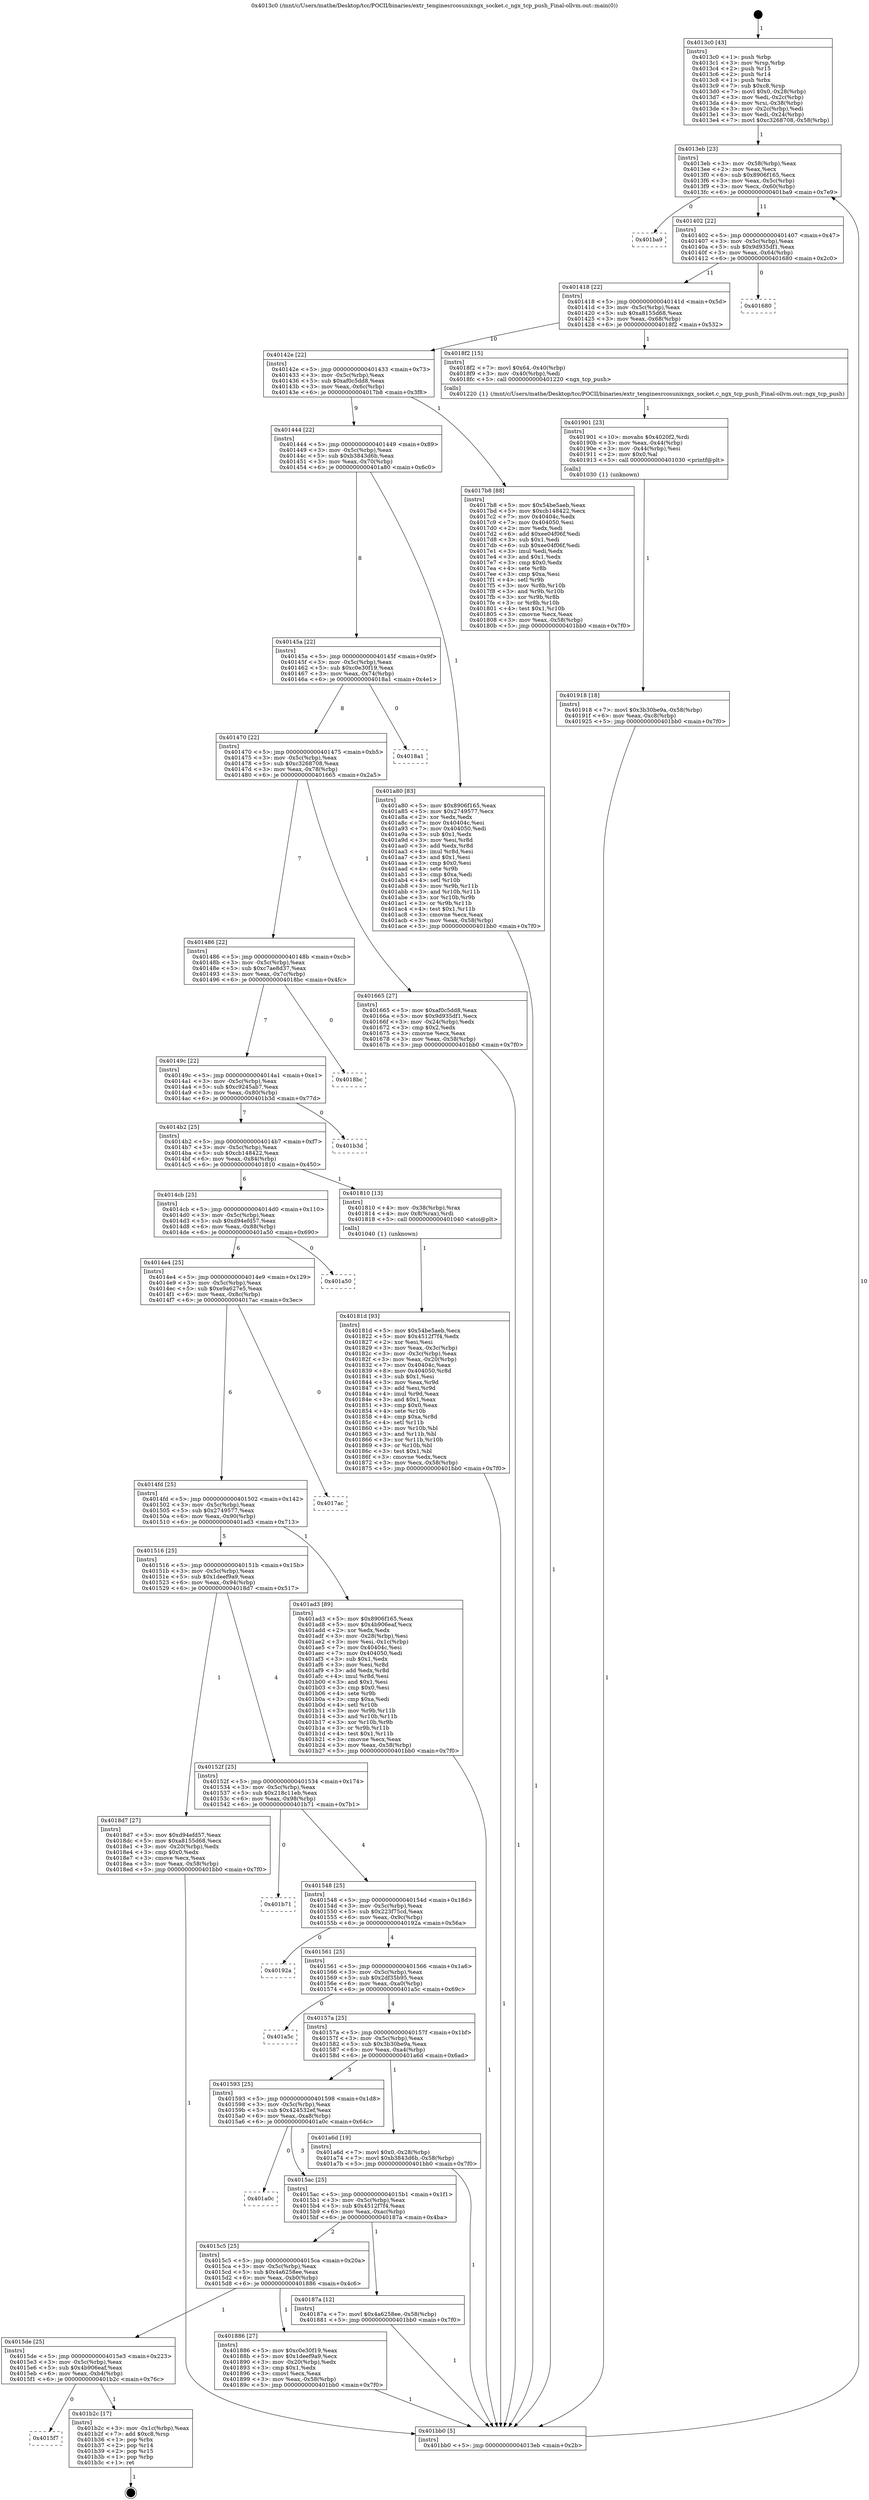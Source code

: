 digraph "0x4013c0" {
  label = "0x4013c0 (/mnt/c/Users/mathe/Desktop/tcc/POCII/binaries/extr_tenginesrcosunixngx_socket.c_ngx_tcp_push_Final-ollvm.out::main(0))"
  labelloc = "t"
  node[shape=record]

  Entry [label="",width=0.3,height=0.3,shape=circle,fillcolor=black,style=filled]
  "0x4013eb" [label="{
     0x4013eb [23]\l
     | [instrs]\l
     &nbsp;&nbsp;0x4013eb \<+3\>: mov -0x58(%rbp),%eax\l
     &nbsp;&nbsp;0x4013ee \<+2\>: mov %eax,%ecx\l
     &nbsp;&nbsp;0x4013f0 \<+6\>: sub $0x8906f165,%ecx\l
     &nbsp;&nbsp;0x4013f6 \<+3\>: mov %eax,-0x5c(%rbp)\l
     &nbsp;&nbsp;0x4013f9 \<+3\>: mov %ecx,-0x60(%rbp)\l
     &nbsp;&nbsp;0x4013fc \<+6\>: je 0000000000401ba9 \<main+0x7e9\>\l
  }"]
  "0x401ba9" [label="{
     0x401ba9\l
  }", style=dashed]
  "0x401402" [label="{
     0x401402 [22]\l
     | [instrs]\l
     &nbsp;&nbsp;0x401402 \<+5\>: jmp 0000000000401407 \<main+0x47\>\l
     &nbsp;&nbsp;0x401407 \<+3\>: mov -0x5c(%rbp),%eax\l
     &nbsp;&nbsp;0x40140a \<+5\>: sub $0x9d935df1,%eax\l
     &nbsp;&nbsp;0x40140f \<+3\>: mov %eax,-0x64(%rbp)\l
     &nbsp;&nbsp;0x401412 \<+6\>: je 0000000000401680 \<main+0x2c0\>\l
  }"]
  Exit [label="",width=0.3,height=0.3,shape=circle,fillcolor=black,style=filled,peripheries=2]
  "0x401680" [label="{
     0x401680\l
  }", style=dashed]
  "0x401418" [label="{
     0x401418 [22]\l
     | [instrs]\l
     &nbsp;&nbsp;0x401418 \<+5\>: jmp 000000000040141d \<main+0x5d\>\l
     &nbsp;&nbsp;0x40141d \<+3\>: mov -0x5c(%rbp),%eax\l
     &nbsp;&nbsp;0x401420 \<+5\>: sub $0xa8155d68,%eax\l
     &nbsp;&nbsp;0x401425 \<+3\>: mov %eax,-0x68(%rbp)\l
     &nbsp;&nbsp;0x401428 \<+6\>: je 00000000004018f2 \<main+0x532\>\l
  }"]
  "0x4015f7" [label="{
     0x4015f7\l
  }", style=dashed]
  "0x4018f2" [label="{
     0x4018f2 [15]\l
     | [instrs]\l
     &nbsp;&nbsp;0x4018f2 \<+7\>: movl $0x64,-0x40(%rbp)\l
     &nbsp;&nbsp;0x4018f9 \<+3\>: mov -0x40(%rbp),%edi\l
     &nbsp;&nbsp;0x4018fc \<+5\>: call 0000000000401220 \<ngx_tcp_push\>\l
     | [calls]\l
     &nbsp;&nbsp;0x401220 \{1\} (/mnt/c/Users/mathe/Desktop/tcc/POCII/binaries/extr_tenginesrcosunixngx_socket.c_ngx_tcp_push_Final-ollvm.out::ngx_tcp_push)\l
  }"]
  "0x40142e" [label="{
     0x40142e [22]\l
     | [instrs]\l
     &nbsp;&nbsp;0x40142e \<+5\>: jmp 0000000000401433 \<main+0x73\>\l
     &nbsp;&nbsp;0x401433 \<+3\>: mov -0x5c(%rbp),%eax\l
     &nbsp;&nbsp;0x401436 \<+5\>: sub $0xaf0c5dd8,%eax\l
     &nbsp;&nbsp;0x40143b \<+3\>: mov %eax,-0x6c(%rbp)\l
     &nbsp;&nbsp;0x40143e \<+6\>: je 00000000004017b8 \<main+0x3f8\>\l
  }"]
  "0x401b2c" [label="{
     0x401b2c [17]\l
     | [instrs]\l
     &nbsp;&nbsp;0x401b2c \<+3\>: mov -0x1c(%rbp),%eax\l
     &nbsp;&nbsp;0x401b2f \<+7\>: add $0xc8,%rsp\l
     &nbsp;&nbsp;0x401b36 \<+1\>: pop %rbx\l
     &nbsp;&nbsp;0x401b37 \<+2\>: pop %r14\l
     &nbsp;&nbsp;0x401b39 \<+2\>: pop %r15\l
     &nbsp;&nbsp;0x401b3b \<+1\>: pop %rbp\l
     &nbsp;&nbsp;0x401b3c \<+1\>: ret\l
  }"]
  "0x4017b8" [label="{
     0x4017b8 [88]\l
     | [instrs]\l
     &nbsp;&nbsp;0x4017b8 \<+5\>: mov $0x54be5aeb,%eax\l
     &nbsp;&nbsp;0x4017bd \<+5\>: mov $0xcb148422,%ecx\l
     &nbsp;&nbsp;0x4017c2 \<+7\>: mov 0x40404c,%edx\l
     &nbsp;&nbsp;0x4017c9 \<+7\>: mov 0x404050,%esi\l
     &nbsp;&nbsp;0x4017d0 \<+2\>: mov %edx,%edi\l
     &nbsp;&nbsp;0x4017d2 \<+6\>: add $0xee04f06f,%edi\l
     &nbsp;&nbsp;0x4017d8 \<+3\>: sub $0x1,%edi\l
     &nbsp;&nbsp;0x4017db \<+6\>: sub $0xee04f06f,%edi\l
     &nbsp;&nbsp;0x4017e1 \<+3\>: imul %edi,%edx\l
     &nbsp;&nbsp;0x4017e4 \<+3\>: and $0x1,%edx\l
     &nbsp;&nbsp;0x4017e7 \<+3\>: cmp $0x0,%edx\l
     &nbsp;&nbsp;0x4017ea \<+4\>: sete %r8b\l
     &nbsp;&nbsp;0x4017ee \<+3\>: cmp $0xa,%esi\l
     &nbsp;&nbsp;0x4017f1 \<+4\>: setl %r9b\l
     &nbsp;&nbsp;0x4017f5 \<+3\>: mov %r8b,%r10b\l
     &nbsp;&nbsp;0x4017f8 \<+3\>: and %r9b,%r10b\l
     &nbsp;&nbsp;0x4017fb \<+3\>: xor %r9b,%r8b\l
     &nbsp;&nbsp;0x4017fe \<+3\>: or %r8b,%r10b\l
     &nbsp;&nbsp;0x401801 \<+4\>: test $0x1,%r10b\l
     &nbsp;&nbsp;0x401805 \<+3\>: cmovne %ecx,%eax\l
     &nbsp;&nbsp;0x401808 \<+3\>: mov %eax,-0x58(%rbp)\l
     &nbsp;&nbsp;0x40180b \<+5\>: jmp 0000000000401bb0 \<main+0x7f0\>\l
  }"]
  "0x401444" [label="{
     0x401444 [22]\l
     | [instrs]\l
     &nbsp;&nbsp;0x401444 \<+5\>: jmp 0000000000401449 \<main+0x89\>\l
     &nbsp;&nbsp;0x401449 \<+3\>: mov -0x5c(%rbp),%eax\l
     &nbsp;&nbsp;0x40144c \<+5\>: sub $0xb3843d6b,%eax\l
     &nbsp;&nbsp;0x401451 \<+3\>: mov %eax,-0x70(%rbp)\l
     &nbsp;&nbsp;0x401454 \<+6\>: je 0000000000401a80 \<main+0x6c0\>\l
  }"]
  "0x401918" [label="{
     0x401918 [18]\l
     | [instrs]\l
     &nbsp;&nbsp;0x401918 \<+7\>: movl $0x3b30be9a,-0x58(%rbp)\l
     &nbsp;&nbsp;0x40191f \<+6\>: mov %eax,-0xc8(%rbp)\l
     &nbsp;&nbsp;0x401925 \<+5\>: jmp 0000000000401bb0 \<main+0x7f0\>\l
  }"]
  "0x401a80" [label="{
     0x401a80 [83]\l
     | [instrs]\l
     &nbsp;&nbsp;0x401a80 \<+5\>: mov $0x8906f165,%eax\l
     &nbsp;&nbsp;0x401a85 \<+5\>: mov $0x2749577,%ecx\l
     &nbsp;&nbsp;0x401a8a \<+2\>: xor %edx,%edx\l
     &nbsp;&nbsp;0x401a8c \<+7\>: mov 0x40404c,%esi\l
     &nbsp;&nbsp;0x401a93 \<+7\>: mov 0x404050,%edi\l
     &nbsp;&nbsp;0x401a9a \<+3\>: sub $0x1,%edx\l
     &nbsp;&nbsp;0x401a9d \<+3\>: mov %esi,%r8d\l
     &nbsp;&nbsp;0x401aa0 \<+3\>: add %edx,%r8d\l
     &nbsp;&nbsp;0x401aa3 \<+4\>: imul %r8d,%esi\l
     &nbsp;&nbsp;0x401aa7 \<+3\>: and $0x1,%esi\l
     &nbsp;&nbsp;0x401aaa \<+3\>: cmp $0x0,%esi\l
     &nbsp;&nbsp;0x401aad \<+4\>: sete %r9b\l
     &nbsp;&nbsp;0x401ab1 \<+3\>: cmp $0xa,%edi\l
     &nbsp;&nbsp;0x401ab4 \<+4\>: setl %r10b\l
     &nbsp;&nbsp;0x401ab8 \<+3\>: mov %r9b,%r11b\l
     &nbsp;&nbsp;0x401abb \<+3\>: and %r10b,%r11b\l
     &nbsp;&nbsp;0x401abe \<+3\>: xor %r10b,%r9b\l
     &nbsp;&nbsp;0x401ac1 \<+3\>: or %r9b,%r11b\l
     &nbsp;&nbsp;0x401ac4 \<+4\>: test $0x1,%r11b\l
     &nbsp;&nbsp;0x401ac8 \<+3\>: cmovne %ecx,%eax\l
     &nbsp;&nbsp;0x401acb \<+3\>: mov %eax,-0x58(%rbp)\l
     &nbsp;&nbsp;0x401ace \<+5\>: jmp 0000000000401bb0 \<main+0x7f0\>\l
  }"]
  "0x40145a" [label="{
     0x40145a [22]\l
     | [instrs]\l
     &nbsp;&nbsp;0x40145a \<+5\>: jmp 000000000040145f \<main+0x9f\>\l
     &nbsp;&nbsp;0x40145f \<+3\>: mov -0x5c(%rbp),%eax\l
     &nbsp;&nbsp;0x401462 \<+5\>: sub $0xc0e30f19,%eax\l
     &nbsp;&nbsp;0x401467 \<+3\>: mov %eax,-0x74(%rbp)\l
     &nbsp;&nbsp;0x40146a \<+6\>: je 00000000004018a1 \<main+0x4e1\>\l
  }"]
  "0x401901" [label="{
     0x401901 [23]\l
     | [instrs]\l
     &nbsp;&nbsp;0x401901 \<+10\>: movabs $0x4020f2,%rdi\l
     &nbsp;&nbsp;0x40190b \<+3\>: mov %eax,-0x44(%rbp)\l
     &nbsp;&nbsp;0x40190e \<+3\>: mov -0x44(%rbp),%esi\l
     &nbsp;&nbsp;0x401911 \<+2\>: mov $0x0,%al\l
     &nbsp;&nbsp;0x401913 \<+5\>: call 0000000000401030 \<printf@plt\>\l
     | [calls]\l
     &nbsp;&nbsp;0x401030 \{1\} (unknown)\l
  }"]
  "0x4018a1" [label="{
     0x4018a1\l
  }", style=dashed]
  "0x401470" [label="{
     0x401470 [22]\l
     | [instrs]\l
     &nbsp;&nbsp;0x401470 \<+5\>: jmp 0000000000401475 \<main+0xb5\>\l
     &nbsp;&nbsp;0x401475 \<+3\>: mov -0x5c(%rbp),%eax\l
     &nbsp;&nbsp;0x401478 \<+5\>: sub $0xc3268708,%eax\l
     &nbsp;&nbsp;0x40147d \<+3\>: mov %eax,-0x78(%rbp)\l
     &nbsp;&nbsp;0x401480 \<+6\>: je 0000000000401665 \<main+0x2a5\>\l
  }"]
  "0x4015de" [label="{
     0x4015de [25]\l
     | [instrs]\l
     &nbsp;&nbsp;0x4015de \<+5\>: jmp 00000000004015e3 \<main+0x223\>\l
     &nbsp;&nbsp;0x4015e3 \<+3\>: mov -0x5c(%rbp),%eax\l
     &nbsp;&nbsp;0x4015e6 \<+5\>: sub $0x4b906eaf,%eax\l
     &nbsp;&nbsp;0x4015eb \<+6\>: mov %eax,-0xb4(%rbp)\l
     &nbsp;&nbsp;0x4015f1 \<+6\>: je 0000000000401b2c \<main+0x76c\>\l
  }"]
  "0x401665" [label="{
     0x401665 [27]\l
     | [instrs]\l
     &nbsp;&nbsp;0x401665 \<+5\>: mov $0xaf0c5dd8,%eax\l
     &nbsp;&nbsp;0x40166a \<+5\>: mov $0x9d935df1,%ecx\l
     &nbsp;&nbsp;0x40166f \<+3\>: mov -0x24(%rbp),%edx\l
     &nbsp;&nbsp;0x401672 \<+3\>: cmp $0x2,%edx\l
     &nbsp;&nbsp;0x401675 \<+3\>: cmovne %ecx,%eax\l
     &nbsp;&nbsp;0x401678 \<+3\>: mov %eax,-0x58(%rbp)\l
     &nbsp;&nbsp;0x40167b \<+5\>: jmp 0000000000401bb0 \<main+0x7f0\>\l
  }"]
  "0x401486" [label="{
     0x401486 [22]\l
     | [instrs]\l
     &nbsp;&nbsp;0x401486 \<+5\>: jmp 000000000040148b \<main+0xcb\>\l
     &nbsp;&nbsp;0x40148b \<+3\>: mov -0x5c(%rbp),%eax\l
     &nbsp;&nbsp;0x40148e \<+5\>: sub $0xc7ae8d37,%eax\l
     &nbsp;&nbsp;0x401493 \<+3\>: mov %eax,-0x7c(%rbp)\l
     &nbsp;&nbsp;0x401496 \<+6\>: je 00000000004018bc \<main+0x4fc\>\l
  }"]
  "0x401bb0" [label="{
     0x401bb0 [5]\l
     | [instrs]\l
     &nbsp;&nbsp;0x401bb0 \<+5\>: jmp 00000000004013eb \<main+0x2b\>\l
  }"]
  "0x4013c0" [label="{
     0x4013c0 [43]\l
     | [instrs]\l
     &nbsp;&nbsp;0x4013c0 \<+1\>: push %rbp\l
     &nbsp;&nbsp;0x4013c1 \<+3\>: mov %rsp,%rbp\l
     &nbsp;&nbsp;0x4013c4 \<+2\>: push %r15\l
     &nbsp;&nbsp;0x4013c6 \<+2\>: push %r14\l
     &nbsp;&nbsp;0x4013c8 \<+1\>: push %rbx\l
     &nbsp;&nbsp;0x4013c9 \<+7\>: sub $0xc8,%rsp\l
     &nbsp;&nbsp;0x4013d0 \<+7\>: movl $0x0,-0x28(%rbp)\l
     &nbsp;&nbsp;0x4013d7 \<+3\>: mov %edi,-0x2c(%rbp)\l
     &nbsp;&nbsp;0x4013da \<+4\>: mov %rsi,-0x38(%rbp)\l
     &nbsp;&nbsp;0x4013de \<+3\>: mov -0x2c(%rbp),%edi\l
     &nbsp;&nbsp;0x4013e1 \<+3\>: mov %edi,-0x24(%rbp)\l
     &nbsp;&nbsp;0x4013e4 \<+7\>: movl $0xc3268708,-0x58(%rbp)\l
  }"]
  "0x401886" [label="{
     0x401886 [27]\l
     | [instrs]\l
     &nbsp;&nbsp;0x401886 \<+5\>: mov $0xc0e30f19,%eax\l
     &nbsp;&nbsp;0x40188b \<+5\>: mov $0x1deef9a9,%ecx\l
     &nbsp;&nbsp;0x401890 \<+3\>: mov -0x20(%rbp),%edx\l
     &nbsp;&nbsp;0x401893 \<+3\>: cmp $0x1,%edx\l
     &nbsp;&nbsp;0x401896 \<+3\>: cmovl %ecx,%eax\l
     &nbsp;&nbsp;0x401899 \<+3\>: mov %eax,-0x58(%rbp)\l
     &nbsp;&nbsp;0x40189c \<+5\>: jmp 0000000000401bb0 \<main+0x7f0\>\l
  }"]
  "0x4018bc" [label="{
     0x4018bc\l
  }", style=dashed]
  "0x40149c" [label="{
     0x40149c [22]\l
     | [instrs]\l
     &nbsp;&nbsp;0x40149c \<+5\>: jmp 00000000004014a1 \<main+0xe1\>\l
     &nbsp;&nbsp;0x4014a1 \<+3\>: mov -0x5c(%rbp),%eax\l
     &nbsp;&nbsp;0x4014a4 \<+5\>: sub $0xc9245ab7,%eax\l
     &nbsp;&nbsp;0x4014a9 \<+3\>: mov %eax,-0x80(%rbp)\l
     &nbsp;&nbsp;0x4014ac \<+6\>: je 0000000000401b3d \<main+0x77d\>\l
  }"]
  "0x4015c5" [label="{
     0x4015c5 [25]\l
     | [instrs]\l
     &nbsp;&nbsp;0x4015c5 \<+5\>: jmp 00000000004015ca \<main+0x20a\>\l
     &nbsp;&nbsp;0x4015ca \<+3\>: mov -0x5c(%rbp),%eax\l
     &nbsp;&nbsp;0x4015cd \<+5\>: sub $0x4a6258ee,%eax\l
     &nbsp;&nbsp;0x4015d2 \<+6\>: mov %eax,-0xb0(%rbp)\l
     &nbsp;&nbsp;0x4015d8 \<+6\>: je 0000000000401886 \<main+0x4c6\>\l
  }"]
  "0x401b3d" [label="{
     0x401b3d\l
  }", style=dashed]
  "0x4014b2" [label="{
     0x4014b2 [25]\l
     | [instrs]\l
     &nbsp;&nbsp;0x4014b2 \<+5\>: jmp 00000000004014b7 \<main+0xf7\>\l
     &nbsp;&nbsp;0x4014b7 \<+3\>: mov -0x5c(%rbp),%eax\l
     &nbsp;&nbsp;0x4014ba \<+5\>: sub $0xcb148422,%eax\l
     &nbsp;&nbsp;0x4014bf \<+6\>: mov %eax,-0x84(%rbp)\l
     &nbsp;&nbsp;0x4014c5 \<+6\>: je 0000000000401810 \<main+0x450\>\l
  }"]
  "0x40187a" [label="{
     0x40187a [12]\l
     | [instrs]\l
     &nbsp;&nbsp;0x40187a \<+7\>: movl $0x4a6258ee,-0x58(%rbp)\l
     &nbsp;&nbsp;0x401881 \<+5\>: jmp 0000000000401bb0 \<main+0x7f0\>\l
  }"]
  "0x401810" [label="{
     0x401810 [13]\l
     | [instrs]\l
     &nbsp;&nbsp;0x401810 \<+4\>: mov -0x38(%rbp),%rax\l
     &nbsp;&nbsp;0x401814 \<+4\>: mov 0x8(%rax),%rdi\l
     &nbsp;&nbsp;0x401818 \<+5\>: call 0000000000401040 \<atoi@plt\>\l
     | [calls]\l
     &nbsp;&nbsp;0x401040 \{1\} (unknown)\l
  }"]
  "0x4014cb" [label="{
     0x4014cb [25]\l
     | [instrs]\l
     &nbsp;&nbsp;0x4014cb \<+5\>: jmp 00000000004014d0 \<main+0x110\>\l
     &nbsp;&nbsp;0x4014d0 \<+3\>: mov -0x5c(%rbp),%eax\l
     &nbsp;&nbsp;0x4014d3 \<+5\>: sub $0xd94efd57,%eax\l
     &nbsp;&nbsp;0x4014d8 \<+6\>: mov %eax,-0x88(%rbp)\l
     &nbsp;&nbsp;0x4014de \<+6\>: je 0000000000401a50 \<main+0x690\>\l
  }"]
  "0x40181d" [label="{
     0x40181d [93]\l
     | [instrs]\l
     &nbsp;&nbsp;0x40181d \<+5\>: mov $0x54be5aeb,%ecx\l
     &nbsp;&nbsp;0x401822 \<+5\>: mov $0x4512f7f4,%edx\l
     &nbsp;&nbsp;0x401827 \<+2\>: xor %esi,%esi\l
     &nbsp;&nbsp;0x401829 \<+3\>: mov %eax,-0x3c(%rbp)\l
     &nbsp;&nbsp;0x40182c \<+3\>: mov -0x3c(%rbp),%eax\l
     &nbsp;&nbsp;0x40182f \<+3\>: mov %eax,-0x20(%rbp)\l
     &nbsp;&nbsp;0x401832 \<+7\>: mov 0x40404c,%eax\l
     &nbsp;&nbsp;0x401839 \<+8\>: mov 0x404050,%r8d\l
     &nbsp;&nbsp;0x401841 \<+3\>: sub $0x1,%esi\l
     &nbsp;&nbsp;0x401844 \<+3\>: mov %eax,%r9d\l
     &nbsp;&nbsp;0x401847 \<+3\>: add %esi,%r9d\l
     &nbsp;&nbsp;0x40184a \<+4\>: imul %r9d,%eax\l
     &nbsp;&nbsp;0x40184e \<+3\>: and $0x1,%eax\l
     &nbsp;&nbsp;0x401851 \<+3\>: cmp $0x0,%eax\l
     &nbsp;&nbsp;0x401854 \<+4\>: sete %r10b\l
     &nbsp;&nbsp;0x401858 \<+4\>: cmp $0xa,%r8d\l
     &nbsp;&nbsp;0x40185c \<+4\>: setl %r11b\l
     &nbsp;&nbsp;0x401860 \<+3\>: mov %r10b,%bl\l
     &nbsp;&nbsp;0x401863 \<+3\>: and %r11b,%bl\l
     &nbsp;&nbsp;0x401866 \<+3\>: xor %r11b,%r10b\l
     &nbsp;&nbsp;0x401869 \<+3\>: or %r10b,%bl\l
     &nbsp;&nbsp;0x40186c \<+3\>: test $0x1,%bl\l
     &nbsp;&nbsp;0x40186f \<+3\>: cmovne %edx,%ecx\l
     &nbsp;&nbsp;0x401872 \<+3\>: mov %ecx,-0x58(%rbp)\l
     &nbsp;&nbsp;0x401875 \<+5\>: jmp 0000000000401bb0 \<main+0x7f0\>\l
  }"]
  "0x4015ac" [label="{
     0x4015ac [25]\l
     | [instrs]\l
     &nbsp;&nbsp;0x4015ac \<+5\>: jmp 00000000004015b1 \<main+0x1f1\>\l
     &nbsp;&nbsp;0x4015b1 \<+3\>: mov -0x5c(%rbp),%eax\l
     &nbsp;&nbsp;0x4015b4 \<+5\>: sub $0x4512f7f4,%eax\l
     &nbsp;&nbsp;0x4015b9 \<+6\>: mov %eax,-0xac(%rbp)\l
     &nbsp;&nbsp;0x4015bf \<+6\>: je 000000000040187a \<main+0x4ba\>\l
  }"]
  "0x401a50" [label="{
     0x401a50\l
  }", style=dashed]
  "0x4014e4" [label="{
     0x4014e4 [25]\l
     | [instrs]\l
     &nbsp;&nbsp;0x4014e4 \<+5\>: jmp 00000000004014e9 \<main+0x129\>\l
     &nbsp;&nbsp;0x4014e9 \<+3\>: mov -0x5c(%rbp),%eax\l
     &nbsp;&nbsp;0x4014ec \<+5\>: sub $0xe9a627e5,%eax\l
     &nbsp;&nbsp;0x4014f1 \<+6\>: mov %eax,-0x8c(%rbp)\l
     &nbsp;&nbsp;0x4014f7 \<+6\>: je 00000000004017ac \<main+0x3ec\>\l
  }"]
  "0x401a0c" [label="{
     0x401a0c\l
  }", style=dashed]
  "0x4017ac" [label="{
     0x4017ac\l
  }", style=dashed]
  "0x4014fd" [label="{
     0x4014fd [25]\l
     | [instrs]\l
     &nbsp;&nbsp;0x4014fd \<+5\>: jmp 0000000000401502 \<main+0x142\>\l
     &nbsp;&nbsp;0x401502 \<+3\>: mov -0x5c(%rbp),%eax\l
     &nbsp;&nbsp;0x401505 \<+5\>: sub $0x2749577,%eax\l
     &nbsp;&nbsp;0x40150a \<+6\>: mov %eax,-0x90(%rbp)\l
     &nbsp;&nbsp;0x401510 \<+6\>: je 0000000000401ad3 \<main+0x713\>\l
  }"]
  "0x401593" [label="{
     0x401593 [25]\l
     | [instrs]\l
     &nbsp;&nbsp;0x401593 \<+5\>: jmp 0000000000401598 \<main+0x1d8\>\l
     &nbsp;&nbsp;0x401598 \<+3\>: mov -0x5c(%rbp),%eax\l
     &nbsp;&nbsp;0x40159b \<+5\>: sub $0x424532ef,%eax\l
     &nbsp;&nbsp;0x4015a0 \<+6\>: mov %eax,-0xa8(%rbp)\l
     &nbsp;&nbsp;0x4015a6 \<+6\>: je 0000000000401a0c \<main+0x64c\>\l
  }"]
  "0x401ad3" [label="{
     0x401ad3 [89]\l
     | [instrs]\l
     &nbsp;&nbsp;0x401ad3 \<+5\>: mov $0x8906f165,%eax\l
     &nbsp;&nbsp;0x401ad8 \<+5\>: mov $0x4b906eaf,%ecx\l
     &nbsp;&nbsp;0x401add \<+2\>: xor %edx,%edx\l
     &nbsp;&nbsp;0x401adf \<+3\>: mov -0x28(%rbp),%esi\l
     &nbsp;&nbsp;0x401ae2 \<+3\>: mov %esi,-0x1c(%rbp)\l
     &nbsp;&nbsp;0x401ae5 \<+7\>: mov 0x40404c,%esi\l
     &nbsp;&nbsp;0x401aec \<+7\>: mov 0x404050,%edi\l
     &nbsp;&nbsp;0x401af3 \<+3\>: sub $0x1,%edx\l
     &nbsp;&nbsp;0x401af6 \<+3\>: mov %esi,%r8d\l
     &nbsp;&nbsp;0x401af9 \<+3\>: add %edx,%r8d\l
     &nbsp;&nbsp;0x401afc \<+4\>: imul %r8d,%esi\l
     &nbsp;&nbsp;0x401b00 \<+3\>: and $0x1,%esi\l
     &nbsp;&nbsp;0x401b03 \<+3\>: cmp $0x0,%esi\l
     &nbsp;&nbsp;0x401b06 \<+4\>: sete %r9b\l
     &nbsp;&nbsp;0x401b0a \<+3\>: cmp $0xa,%edi\l
     &nbsp;&nbsp;0x401b0d \<+4\>: setl %r10b\l
     &nbsp;&nbsp;0x401b11 \<+3\>: mov %r9b,%r11b\l
     &nbsp;&nbsp;0x401b14 \<+3\>: and %r10b,%r11b\l
     &nbsp;&nbsp;0x401b17 \<+3\>: xor %r10b,%r9b\l
     &nbsp;&nbsp;0x401b1a \<+3\>: or %r9b,%r11b\l
     &nbsp;&nbsp;0x401b1d \<+4\>: test $0x1,%r11b\l
     &nbsp;&nbsp;0x401b21 \<+3\>: cmovne %ecx,%eax\l
     &nbsp;&nbsp;0x401b24 \<+3\>: mov %eax,-0x58(%rbp)\l
     &nbsp;&nbsp;0x401b27 \<+5\>: jmp 0000000000401bb0 \<main+0x7f0\>\l
  }"]
  "0x401516" [label="{
     0x401516 [25]\l
     | [instrs]\l
     &nbsp;&nbsp;0x401516 \<+5\>: jmp 000000000040151b \<main+0x15b\>\l
     &nbsp;&nbsp;0x40151b \<+3\>: mov -0x5c(%rbp),%eax\l
     &nbsp;&nbsp;0x40151e \<+5\>: sub $0x1deef9a9,%eax\l
     &nbsp;&nbsp;0x401523 \<+6\>: mov %eax,-0x94(%rbp)\l
     &nbsp;&nbsp;0x401529 \<+6\>: je 00000000004018d7 \<main+0x517\>\l
  }"]
  "0x401a6d" [label="{
     0x401a6d [19]\l
     | [instrs]\l
     &nbsp;&nbsp;0x401a6d \<+7\>: movl $0x0,-0x28(%rbp)\l
     &nbsp;&nbsp;0x401a74 \<+7\>: movl $0xb3843d6b,-0x58(%rbp)\l
     &nbsp;&nbsp;0x401a7b \<+5\>: jmp 0000000000401bb0 \<main+0x7f0\>\l
  }"]
  "0x4018d7" [label="{
     0x4018d7 [27]\l
     | [instrs]\l
     &nbsp;&nbsp;0x4018d7 \<+5\>: mov $0xd94efd57,%eax\l
     &nbsp;&nbsp;0x4018dc \<+5\>: mov $0xa8155d68,%ecx\l
     &nbsp;&nbsp;0x4018e1 \<+3\>: mov -0x20(%rbp),%edx\l
     &nbsp;&nbsp;0x4018e4 \<+3\>: cmp $0x0,%edx\l
     &nbsp;&nbsp;0x4018e7 \<+3\>: cmove %ecx,%eax\l
     &nbsp;&nbsp;0x4018ea \<+3\>: mov %eax,-0x58(%rbp)\l
     &nbsp;&nbsp;0x4018ed \<+5\>: jmp 0000000000401bb0 \<main+0x7f0\>\l
  }"]
  "0x40152f" [label="{
     0x40152f [25]\l
     | [instrs]\l
     &nbsp;&nbsp;0x40152f \<+5\>: jmp 0000000000401534 \<main+0x174\>\l
     &nbsp;&nbsp;0x401534 \<+3\>: mov -0x5c(%rbp),%eax\l
     &nbsp;&nbsp;0x401537 \<+5\>: sub $0x218c11eb,%eax\l
     &nbsp;&nbsp;0x40153c \<+6\>: mov %eax,-0x98(%rbp)\l
     &nbsp;&nbsp;0x401542 \<+6\>: je 0000000000401b71 \<main+0x7b1\>\l
  }"]
  "0x40157a" [label="{
     0x40157a [25]\l
     | [instrs]\l
     &nbsp;&nbsp;0x40157a \<+5\>: jmp 000000000040157f \<main+0x1bf\>\l
     &nbsp;&nbsp;0x40157f \<+3\>: mov -0x5c(%rbp),%eax\l
     &nbsp;&nbsp;0x401582 \<+5\>: sub $0x3b30be9a,%eax\l
     &nbsp;&nbsp;0x401587 \<+6\>: mov %eax,-0xa4(%rbp)\l
     &nbsp;&nbsp;0x40158d \<+6\>: je 0000000000401a6d \<main+0x6ad\>\l
  }"]
  "0x401b71" [label="{
     0x401b71\l
  }", style=dashed]
  "0x401548" [label="{
     0x401548 [25]\l
     | [instrs]\l
     &nbsp;&nbsp;0x401548 \<+5\>: jmp 000000000040154d \<main+0x18d\>\l
     &nbsp;&nbsp;0x40154d \<+3\>: mov -0x5c(%rbp),%eax\l
     &nbsp;&nbsp;0x401550 \<+5\>: sub $0x223f75cd,%eax\l
     &nbsp;&nbsp;0x401555 \<+6\>: mov %eax,-0x9c(%rbp)\l
     &nbsp;&nbsp;0x40155b \<+6\>: je 000000000040192a \<main+0x56a\>\l
  }"]
  "0x401a5c" [label="{
     0x401a5c\l
  }", style=dashed]
  "0x40192a" [label="{
     0x40192a\l
  }", style=dashed]
  "0x401561" [label="{
     0x401561 [25]\l
     | [instrs]\l
     &nbsp;&nbsp;0x401561 \<+5\>: jmp 0000000000401566 \<main+0x1a6\>\l
     &nbsp;&nbsp;0x401566 \<+3\>: mov -0x5c(%rbp),%eax\l
     &nbsp;&nbsp;0x401569 \<+5\>: sub $0x2df35b95,%eax\l
     &nbsp;&nbsp;0x40156e \<+6\>: mov %eax,-0xa0(%rbp)\l
     &nbsp;&nbsp;0x401574 \<+6\>: je 0000000000401a5c \<main+0x69c\>\l
  }"]
  Entry -> "0x4013c0" [label=" 1"]
  "0x4013eb" -> "0x401ba9" [label=" 0"]
  "0x4013eb" -> "0x401402" [label=" 11"]
  "0x401b2c" -> Exit [label=" 1"]
  "0x401402" -> "0x401680" [label=" 0"]
  "0x401402" -> "0x401418" [label=" 11"]
  "0x4015de" -> "0x4015f7" [label=" 0"]
  "0x401418" -> "0x4018f2" [label=" 1"]
  "0x401418" -> "0x40142e" [label=" 10"]
  "0x4015de" -> "0x401b2c" [label=" 1"]
  "0x40142e" -> "0x4017b8" [label=" 1"]
  "0x40142e" -> "0x401444" [label=" 9"]
  "0x401ad3" -> "0x401bb0" [label=" 1"]
  "0x401444" -> "0x401a80" [label=" 1"]
  "0x401444" -> "0x40145a" [label=" 8"]
  "0x401a80" -> "0x401bb0" [label=" 1"]
  "0x40145a" -> "0x4018a1" [label=" 0"]
  "0x40145a" -> "0x401470" [label=" 8"]
  "0x401a6d" -> "0x401bb0" [label=" 1"]
  "0x401470" -> "0x401665" [label=" 1"]
  "0x401470" -> "0x401486" [label=" 7"]
  "0x401665" -> "0x401bb0" [label=" 1"]
  "0x4013c0" -> "0x4013eb" [label=" 1"]
  "0x401bb0" -> "0x4013eb" [label=" 10"]
  "0x4017b8" -> "0x401bb0" [label=" 1"]
  "0x401918" -> "0x401bb0" [label=" 1"]
  "0x401486" -> "0x4018bc" [label=" 0"]
  "0x401486" -> "0x40149c" [label=" 7"]
  "0x401901" -> "0x401918" [label=" 1"]
  "0x40149c" -> "0x401b3d" [label=" 0"]
  "0x40149c" -> "0x4014b2" [label=" 7"]
  "0x4018d7" -> "0x401bb0" [label=" 1"]
  "0x4014b2" -> "0x401810" [label=" 1"]
  "0x4014b2" -> "0x4014cb" [label=" 6"]
  "0x401810" -> "0x40181d" [label=" 1"]
  "0x40181d" -> "0x401bb0" [label=" 1"]
  "0x401886" -> "0x401bb0" [label=" 1"]
  "0x4014cb" -> "0x401a50" [label=" 0"]
  "0x4014cb" -> "0x4014e4" [label=" 6"]
  "0x4015c5" -> "0x401886" [label=" 1"]
  "0x4014e4" -> "0x4017ac" [label=" 0"]
  "0x4014e4" -> "0x4014fd" [label=" 6"]
  "0x4018f2" -> "0x401901" [label=" 1"]
  "0x4014fd" -> "0x401ad3" [label=" 1"]
  "0x4014fd" -> "0x401516" [label=" 5"]
  "0x4015ac" -> "0x4015c5" [label=" 2"]
  "0x401516" -> "0x4018d7" [label=" 1"]
  "0x401516" -> "0x40152f" [label=" 4"]
  "0x4015ac" -> "0x40187a" [label=" 1"]
  "0x40152f" -> "0x401b71" [label=" 0"]
  "0x40152f" -> "0x401548" [label=" 4"]
  "0x401593" -> "0x4015ac" [label=" 3"]
  "0x401548" -> "0x40192a" [label=" 0"]
  "0x401548" -> "0x401561" [label=" 4"]
  "0x401593" -> "0x401a0c" [label=" 0"]
  "0x401561" -> "0x401a5c" [label=" 0"]
  "0x401561" -> "0x40157a" [label=" 4"]
  "0x4015c5" -> "0x4015de" [label=" 1"]
  "0x40157a" -> "0x401a6d" [label=" 1"]
  "0x40157a" -> "0x401593" [label=" 3"]
  "0x40187a" -> "0x401bb0" [label=" 1"]
}
